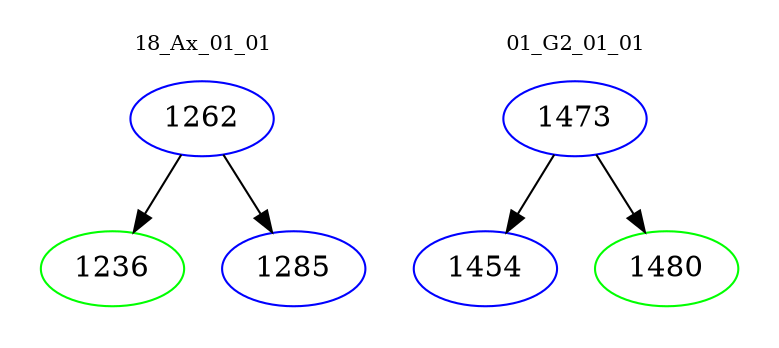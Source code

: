 digraph{
subgraph cluster_0 {
color = white
label = "18_Ax_01_01";
fontsize=10;
T0_1262 [label="1262", color="blue"]
T0_1262 -> T0_1236 [color="black"]
T0_1236 [label="1236", color="green"]
T0_1262 -> T0_1285 [color="black"]
T0_1285 [label="1285", color="blue"]
}
subgraph cluster_1 {
color = white
label = "01_G2_01_01";
fontsize=10;
T1_1473 [label="1473", color="blue"]
T1_1473 -> T1_1454 [color="black"]
T1_1454 [label="1454", color="blue"]
T1_1473 -> T1_1480 [color="black"]
T1_1480 [label="1480", color="green"]
}
}
